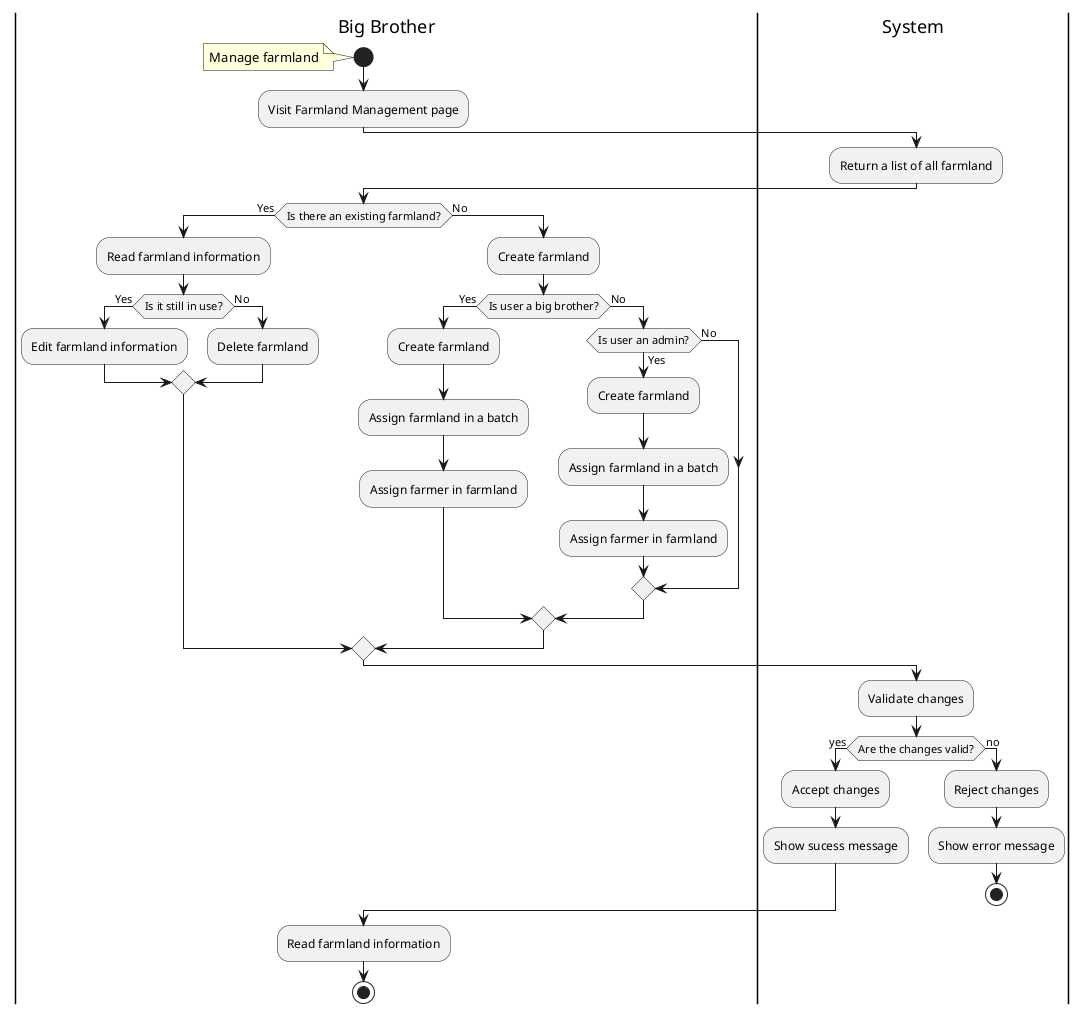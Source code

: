 @startuml

|Big Brother|
start
note left: Manage farmland

:Visit Farmland Management page;

|System|
:Return a list of all farmland;
|Big Brother|

if (Is there an existing farmland?) then (Yes)
    :Read farmland information;
    if (Is it still in use?) then (Yes)
        :Edit farmland information;
    else (No)
        :Delete farmland;
    endif
else (No)
    :Create farmland;

    if (Is user a big brother?) then (Yes)
        :Create farmland;
        :Assign farmland in a batch;
        :Assign farmer in farmland;
    else (No)
        if (Is user an admin?) then (Yes)
            :Create farmland;
            :Assign farmland in a batch;
            :Assign farmer in farmland;
        else (No)
        endif
    endif
endif

|System|
:Validate changes;
if (Are the changes valid?) then (yes)
    :Accept changes;
    :Show sucess message;
else (no)
    :Reject changes;
    :Show error message;
    stop
endif

|Big Brother|
:Read farmland information;

stop

@enduml